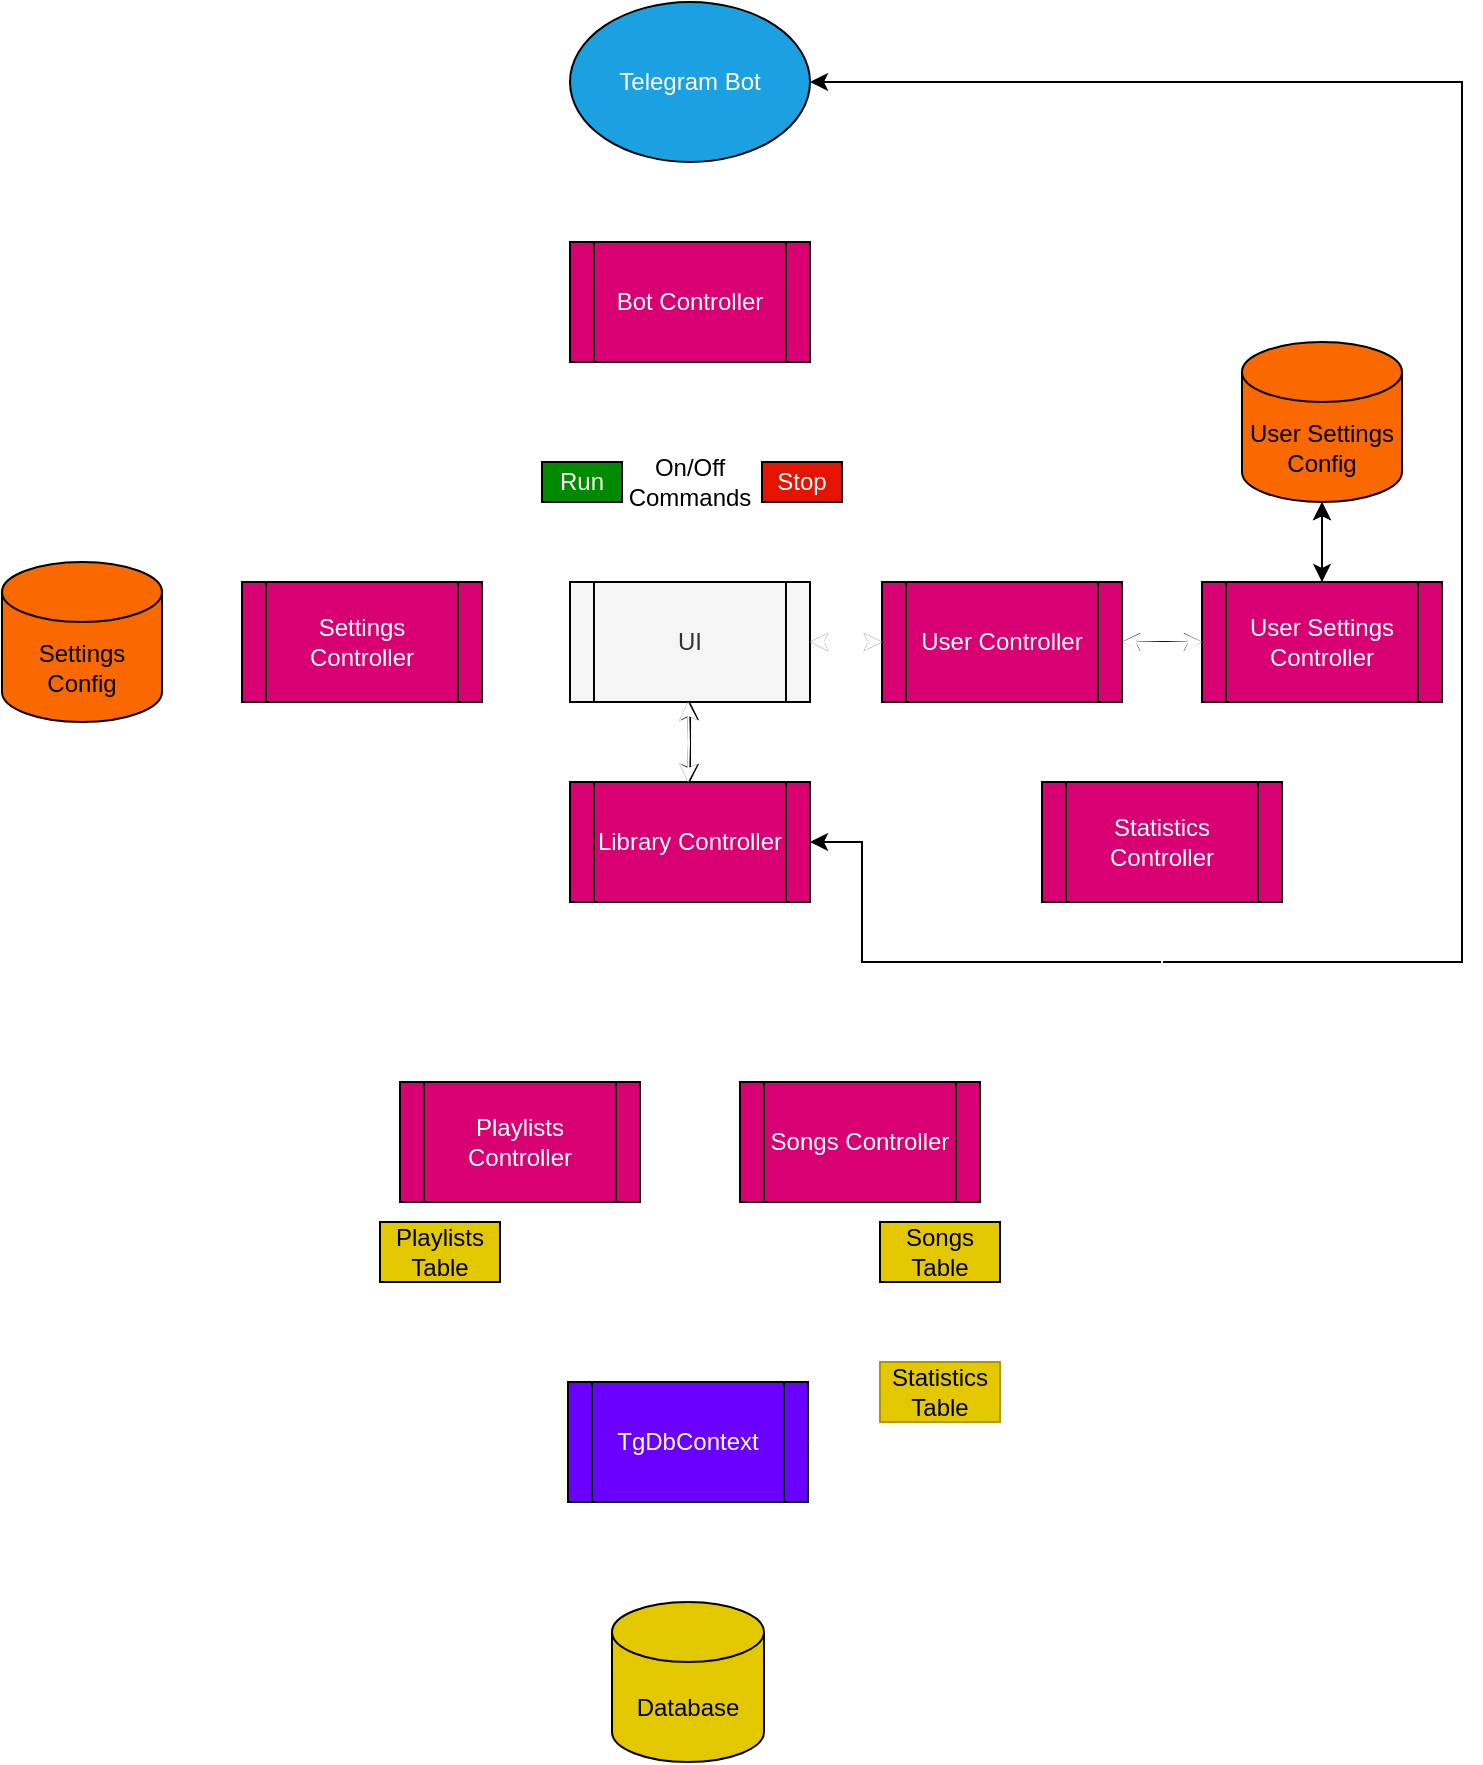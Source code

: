 <mxfile version="17.4.2" type="device"><diagram id="K7L2MCH8mxib-NinZvFi" name="Main scheme"><mxGraphModel dx="1038" dy="649" grid="1" gridSize="10" guides="1" tooltips="1" connect="1" arrows="1" fold="1" page="1" pageScale="1" pageWidth="827" pageHeight="1169" math="0" shadow="0"><root><mxCell id="0"/><mxCell id="1" parent="0"/><mxCell id="Zye489CyhA5yvwphTFXY-16" style="edgeStyle=orthogonalEdgeStyle;orthogonalLoop=1;jettySize=auto;html=1;entryX=0.5;entryY=0;entryDx=0;entryDy=0;startArrow=classic;startFill=1;strokeColor=#FFFFFF;rounded=0;" parent="1" source="80mNMMv6mX0Th1-omtdC-20" target="Zye489CyhA5yvwphTFXY-15" edge="1"><mxGeometry relative="1" as="geometry"/></mxCell><mxCell id="80mNMMv6mX0Th1-omtdC-3" value="" style="edgeStyle=orthogonalEdgeStyle;orthogonalLoop=1;jettySize=auto;html=1;strokeColor=#FFFFFF;rounded=0;" parent="1" source="80mNMMv6mX0Th1-omtdC-1" target="80mNMMv6mX0Th1-omtdC-2" edge="1"><mxGeometry relative="1" as="geometry"/></mxCell><mxCell id="80mNMMv6mX0Th1-omtdC-7" value="" style="edgeStyle=orthogonalEdgeStyle;orthogonalLoop=1;jettySize=auto;html=1;strokeColor=#FFFFFF;rounded=0;" parent="1" source="80mNMMv6mX0Th1-omtdC-1" target="80mNMMv6mX0Th1-omtdC-6" edge="1"><mxGeometry relative="1" as="geometry"/></mxCell><mxCell id="Zye489CyhA5yvwphTFXY-18" style="edgeStyle=orthogonalEdgeStyle;orthogonalLoop=1;jettySize=auto;html=1;exitX=1;exitY=0.5;exitDx=0;exitDy=0;entryX=0;entryY=0.5;entryDx=0;entryDy=0;startArrow=classic;startFill=1;strokeColor=#000000;rounded=0;" parent="1" source="80mNMMv6mX0Th1-omtdC-1" target="Zye489CyhA5yvwphTFXY-2" edge="1"><mxGeometry relative="1" as="geometry"/></mxCell><mxCell id="Zye489CyhA5yvwphTFXY-19" style="edgeStyle=orthogonalEdgeStyle;orthogonalLoop=1;jettySize=auto;html=1;startArrow=classic;startFill=1;strokeColor=#000000;rounded=0;" parent="1" source="80mNMMv6mX0Th1-omtdC-1" target="80mNMMv6mX0Th1-omtdC-20" edge="1"><mxGeometry relative="1" as="geometry"/></mxCell><mxCell id="Zye489CyhA5yvwphTFXY-20" style="edgeStyle=orthogonalEdgeStyle;orthogonalLoop=1;jettySize=auto;html=1;exitX=0;exitY=0.5;exitDx=0;exitDy=0;entryX=1;entryY=0.5;entryDx=0;entryDy=0;startArrow=classic;startFill=1;strokeColor=#FFFFFF;rounded=0;" parent="1" source="80mNMMv6mX0Th1-omtdC-1" target="Zye489CyhA5yvwphTFXY-9" edge="1"><mxGeometry relative="1" as="geometry"/></mxCell><mxCell id="80mNMMv6mX0Th1-omtdC-1" value="UI" style="shape=process;whiteSpace=wrap;html=1;backgroundOutline=1;fillColor=#f5f5f5;fontColor=#333333;strokeColor=#000000;rounded=0;" parent="1" vertex="1"><mxGeometry x="354" y="290" width="120" height="60" as="geometry"/></mxCell><mxCell id="80mNMMv6mX0Th1-omtdC-9" style="edgeStyle=orthogonalEdgeStyle;orthogonalLoop=1;jettySize=auto;html=1;entryX=0.5;entryY=1;entryDx=0;entryDy=0;strokeColor=#FFFFFF;rounded=0;" parent="1" source="80mNMMv6mX0Th1-omtdC-2" target="80mNMMv6mX0Th1-omtdC-8" edge="1"><mxGeometry relative="1" as="geometry"><Array as="points"><mxPoint x="360" y="210"/><mxPoint x="414" y="210"/></Array></mxGeometry></mxCell><mxCell id="80mNMMv6mX0Th1-omtdC-2" value="Run" style="whiteSpace=wrap;html=1;fillColor=#008a00;fontColor=#ffffff;strokeColor=#000000;rounded=0;" parent="1" vertex="1"><mxGeometry x="340" y="230" width="40" height="20" as="geometry"/></mxCell><mxCell id="80mNMMv6mX0Th1-omtdC-13" style="edgeStyle=orthogonalEdgeStyle;orthogonalLoop=1;jettySize=auto;html=1;entryX=0.5;entryY=1;entryDx=0;entryDy=0;strokeColor=#FFFFFF;rounded=0;" parent="1" source="80mNMMv6mX0Th1-omtdC-6" target="80mNMMv6mX0Th1-omtdC-8" edge="1"><mxGeometry relative="1" as="geometry"><Array as="points"><mxPoint x="470" y="210"/><mxPoint x="414" y="210"/></Array></mxGeometry></mxCell><mxCell id="80mNMMv6mX0Th1-omtdC-6" value="Stop" style="whiteSpace=wrap;html=1;fillColor=#e51400;fontColor=#ffffff;strokeColor=#000000;rounded=0;" parent="1" vertex="1"><mxGeometry x="450" y="230" width="40" height="20" as="geometry"/></mxCell><mxCell id="80mNMMv6mX0Th1-omtdC-24" style="edgeStyle=orthogonalEdgeStyle;orthogonalLoop=1;jettySize=auto;html=1;entryX=0.5;entryY=1;entryDx=0;entryDy=0;startArrow=classic;startFill=1;strokeColor=#FFFFFF;rounded=0;" parent="1" source="80mNMMv6mX0Th1-omtdC-8" target="80mNMMv6mX0Th1-omtdC-23" edge="1"><mxGeometry relative="1" as="geometry"/></mxCell><mxCell id="80mNMMv6mX0Th1-omtdC-8" value="Bot Controller" style="shape=process;whiteSpace=wrap;html=1;backgroundOutline=1;fillColor=#d80073;fontColor=#ffffff;strokeColor=#000000;rounded=0;" parent="1" vertex="1"><mxGeometry x="354" y="120" width="120" height="60" as="geometry"/></mxCell><mxCell id="Zye489CyhA5yvwphTFXY-26" style="edgeStyle=orthogonalEdgeStyle;orthogonalLoop=1;jettySize=auto;html=1;entryX=0.5;entryY=0;entryDx=0;entryDy=0;startArrow=classic;startFill=1;strokeColor=#FFFFFF;rounded=0;" parent="1" source="80mNMMv6mX0Th1-omtdC-20" target="Zye489CyhA5yvwphTFXY-24" edge="1"><mxGeometry relative="1" as="geometry"/></mxCell><mxCell id="80mNMMv6mX0Th1-omtdC-20" value="Library Controller" style="shape=process;whiteSpace=wrap;html=1;backgroundOutline=1;fillColor=#d80073;fontColor=#ffffff;strokeColor=#000000;rounded=0;" parent="1" vertex="1"><mxGeometry x="354" y="390" width="120" height="60" as="geometry"/></mxCell><mxCell id="LV-6Fn8tTF9TKh7ejwIK-4" style="edgeStyle=orthogonalEdgeStyle;rounded=0;jumpStyle=none;orthogonalLoop=1;jettySize=auto;html=1;shadow=0;startArrow=classic;startFill=1;strokeColor=default;entryX=1;entryY=0.5;entryDx=0;entryDy=0;" parent="1" source="80mNMMv6mX0Th1-omtdC-23" edge="1" target="80mNMMv6mX0Th1-omtdC-20"><mxGeometry relative="1" as="geometry"><mxPoint x="670" y="480" as="targetPoint"/><Array as="points"><mxPoint x="800" y="40"/><mxPoint x="800" y="480"/><mxPoint x="500" y="480"/><mxPoint x="500" y="420"/></Array></mxGeometry></mxCell><mxCell id="80mNMMv6mX0Th1-omtdC-23" value="Telegram Bot" style="ellipse;whiteSpace=wrap;html=1;fillColor=#1ba1e2;fontColor=#ffffff;strokeColor=#000000;rounded=0;" parent="1" vertex="1"><mxGeometry x="354" width="120" height="80" as="geometry"/></mxCell><mxCell id="Zye489CyhA5yvwphTFXY-28" style="edgeStyle=orthogonalEdgeStyle;orthogonalLoop=1;jettySize=auto;html=1;entryX=0;entryY=0.5;entryDx=0;entryDy=0;startArrow=classic;startFill=1;strokeColor=#000000;rounded=0;" parent="1" source="Zye489CyhA5yvwphTFXY-2" target="Zye489CyhA5yvwphTFXY-27" edge="1"><mxGeometry relative="1" as="geometry"/></mxCell><mxCell id="Zye489CyhA5yvwphTFXY-49" style="edgeStyle=orthogonalEdgeStyle;orthogonalLoop=1;jettySize=auto;html=1;entryX=0.5;entryY=0;entryDx=0;entryDy=0;startArrow=classic;startFill=1;strokeColor=#FFFFFF;rounded=0;" parent="1" source="Zye489CyhA5yvwphTFXY-2" target="Zye489CyhA5yvwphTFXY-48" edge="1"><mxGeometry relative="1" as="geometry"/></mxCell><mxCell id="Zye489CyhA5yvwphTFXY-2" value="User Controller" style="shape=process;whiteSpace=wrap;html=1;backgroundOutline=1;fillColor=#d80073;fontColor=#ffffff;strokeColor=#000000;gradientColor=none;rounded=0;" parent="1" vertex="1"><mxGeometry x="510" y="290" width="120" height="60" as="geometry"/></mxCell><mxCell id="Zye489CyhA5yvwphTFXY-21" style="edgeStyle=orthogonalEdgeStyle;orthogonalLoop=1;jettySize=auto;html=1;exitX=0;exitY=0.5;exitDx=0;exitDy=0;entryX=1;entryY=0.5;entryDx=0;entryDy=0;entryPerimeter=0;startArrow=classic;startFill=1;strokeColor=#FFFFFF;rounded=0;" parent="1" source="Zye489CyhA5yvwphTFXY-9" target="Zye489CyhA5yvwphTFXY-10" edge="1"><mxGeometry relative="1" as="geometry"/></mxCell><mxCell id="Zye489CyhA5yvwphTFXY-9" value="Settings Controller" style="shape=process;whiteSpace=wrap;html=1;backgroundOutline=1;fillColor=#d80073;fontColor=#ffffff;strokeColor=#000000;rounded=0;" parent="1" vertex="1"><mxGeometry x="190" y="290" width="120" height="60" as="geometry"/></mxCell><mxCell id="Zye489CyhA5yvwphTFXY-10" value="Settings Config" style="shape=cylinder3;whiteSpace=wrap;html=1;boundedLbl=1;backgroundOutline=1;size=15;fillColor=#fa6800;fontColor=#000000;strokeColor=#000000;rounded=0;" parent="1" vertex="1"><mxGeometry x="70" y="280" width="80" height="80" as="geometry"/></mxCell><mxCell id="Zye489CyhA5yvwphTFXY-36" style="edgeStyle=orthogonalEdgeStyle;orthogonalLoop=1;jettySize=auto;html=1;entryX=0.75;entryY=0;entryDx=0;entryDy=0;startArrow=classic;startFill=1;strokeColor=#FFFFFF;rounded=0;" parent="1" source="Zye489CyhA5yvwphTFXY-15" target="Zye489CyhA5yvwphTFXY-33" edge="1"><mxGeometry relative="1" as="geometry"/></mxCell><mxCell id="Zye489CyhA5yvwphTFXY-15" value="Songs Controller" style="shape=process;whiteSpace=wrap;html=1;backgroundOutline=1;fillColor=#d80073;fontColor=#ffffff;strokeColor=#000000;rounded=0;" parent="1" vertex="1"><mxGeometry x="439" y="540" width="120" height="60" as="geometry"/></mxCell><mxCell id="Zye489CyhA5yvwphTFXY-22" value="Database" style="shape=cylinder3;whiteSpace=wrap;html=1;boundedLbl=1;backgroundOutline=1;size=15;fillColor=#e3c800;fontColor=#000000;strokeColor=#000000;rounded=0;" parent="1" vertex="1"><mxGeometry x="375" y="800" width="76" height="80" as="geometry"/></mxCell><mxCell id="Zye489CyhA5yvwphTFXY-34" style="edgeStyle=orthogonalEdgeStyle;orthogonalLoop=1;jettySize=auto;html=1;entryX=0.25;entryY=0;entryDx=0;entryDy=0;startArrow=classic;startFill=1;strokeColor=#FFFFFF;rounded=0;" parent="1" source="Zye489CyhA5yvwphTFXY-24" target="Zye489CyhA5yvwphTFXY-33" edge="1"><mxGeometry relative="1" as="geometry"/></mxCell><mxCell id="Zye489CyhA5yvwphTFXY-24" value="Playlists Controller" style="shape=process;whiteSpace=wrap;html=1;backgroundOutline=1;fillColor=#d80073;fontColor=#ffffff;strokeColor=#000000;rounded=0;" parent="1" vertex="1"><mxGeometry x="269" y="540" width="120" height="60" as="geometry"/></mxCell><mxCell id="Zye489CyhA5yvwphTFXY-53" style="edgeStyle=orthogonalEdgeStyle;rounded=0;orthogonalLoop=1;jettySize=auto;html=1;exitX=0.5;exitY=0;exitDx=0;exitDy=0;entryX=0.5;entryY=1;entryDx=0;entryDy=0;entryPerimeter=0;" parent="1" source="Zye489CyhA5yvwphTFXY-27" target="Zye489CyhA5yvwphTFXY-31" edge="1"><mxGeometry relative="1" as="geometry"/></mxCell><mxCell id="LV-6Fn8tTF9TKh7ejwIK-1" value="" style="edgeStyle=orthogonalEdgeStyle;rounded=0;orthogonalLoop=1;jettySize=auto;html=1;startArrow=classic;startFill=1;" parent="1" source="Zye489CyhA5yvwphTFXY-27" target="Zye489CyhA5yvwphTFXY-31" edge="1"><mxGeometry relative="1" as="geometry"/></mxCell><mxCell id="Zye489CyhA5yvwphTFXY-27" value="User Settings Controller" style="shape=process;whiteSpace=wrap;html=1;backgroundOutline=1;fillColor=#d80073;fontColor=#ffffff;strokeColor=#000000;rounded=0;" parent="1" vertex="1"><mxGeometry x="670" y="290" width="120" height="60" as="geometry"/></mxCell><mxCell id="Zye489CyhA5yvwphTFXY-29" value="Playlists Table" style="text;html=1;strokeColor=#000000;fillColor=#e3c800;align=center;verticalAlign=middle;whiteSpace=wrap;fontColor=#000000;rounded=0;" parent="1" vertex="1"><mxGeometry x="259" y="610" width="60" height="30" as="geometry"/></mxCell><mxCell id="Zye489CyhA5yvwphTFXY-30" value="Songs Table" style="text;html=1;align=center;verticalAlign=middle;whiteSpace=wrap;fillColor=#e3c800;strokeColor=#000000;fontColor=#000000;rounded=0;" parent="1" vertex="1"><mxGeometry x="509" y="610" width="60" height="30" as="geometry"/></mxCell><mxCell id="Zye489CyhA5yvwphTFXY-31" value="User Settings Config" style="shape=cylinder3;whiteSpace=wrap;html=1;boundedLbl=1;backgroundOutline=1;size=15;fillColor=#fa6800;fontColor=#000000;strokeColor=#000000;rounded=0;" parent="1" vertex="1"><mxGeometry x="690" y="170" width="80" height="80" as="geometry"/></mxCell><mxCell id="Zye489CyhA5yvwphTFXY-46" style="edgeStyle=orthogonalEdgeStyle;orthogonalLoop=1;jettySize=auto;html=1;entryX=0.5;entryY=0;entryDx=0;entryDy=0;entryPerimeter=0;startArrow=classic;startFill=1;strokeColor=#FFFFFF;rounded=0;" parent="1" source="Zye489CyhA5yvwphTFXY-33" target="Zye489CyhA5yvwphTFXY-22" edge="1"><mxGeometry relative="1" as="geometry"/></mxCell><mxCell id="Zye489CyhA5yvwphTFXY-33" value="TgDbContext" style="shape=process;whiteSpace=wrap;html=1;backgroundOutline=1;strokeColor=#000000;fillColor=#6a00ff;fontColor=#ffffff;rounded=0;" parent="1" vertex="1"><mxGeometry x="353" y="690" width="120" height="60" as="geometry"/></mxCell><mxCell id="Zye489CyhA5yvwphTFXY-39" style="edgeStyle=orthogonalEdgeStyle;orthogonalLoop=1;jettySize=auto;html=1;startArrow=classic;startFill=1;strokeColor=#000000;rounded=0;" parent="1" edge="1"><mxGeometry relative="1" as="geometry"><mxPoint x="413" y="350" as="sourcePoint"/><mxPoint x="413" y="390" as="targetPoint"/></mxGeometry></mxCell><mxCell id="Zye489CyhA5yvwphTFXY-41" style="edgeStyle=orthogonalEdgeStyle;orthogonalLoop=1;jettySize=auto;html=1;startArrow=classic;startFill=1;strokeColor=#FFFFFF;rounded=0;" parent="1" edge="1"><mxGeometry relative="1" as="geometry"><mxPoint x="413" y="350" as="sourcePoint"/><mxPoint x="413" y="390" as="targetPoint"/></mxGeometry></mxCell><mxCell id="Zye489CyhA5yvwphTFXY-43" style="edgeStyle=orthogonalEdgeStyle;orthogonalLoop=1;jettySize=auto;html=1;exitX=1;exitY=0.5;exitDx=0;exitDy=0;entryX=0;entryY=0.5;entryDx=0;entryDy=0;startArrow=classic;startFill=1;strokeColor=#FFFFFF;rounded=0;" parent="1" edge="1"><mxGeometry relative="1" as="geometry"><mxPoint x="474" y="320" as="sourcePoint"/><mxPoint x="510" y="320" as="targetPoint"/></mxGeometry></mxCell><mxCell id="Zye489CyhA5yvwphTFXY-44" style="edgeStyle=orthogonalEdgeStyle;orthogonalLoop=1;jettySize=auto;html=1;entryX=0;entryY=0.5;entryDx=0;entryDy=0;startArrow=classic;startFill=1;strokeColor=#FFFFFF;rounded=0;" parent="1" target="Zye489CyhA5yvwphTFXY-27" edge="1"><mxGeometry relative="1" as="geometry"><mxPoint x="630" y="320" as="sourcePoint"/><mxPoint x="670" y="320" as="targetPoint"/></mxGeometry></mxCell><mxCell id="Zye489CyhA5yvwphTFXY-47" value="On/Off Commands" style="text;html=1;strokeColor=none;fillColor=none;align=center;verticalAlign=middle;whiteSpace=wrap;rounded=0;" parent="1" vertex="1"><mxGeometry x="384" y="225" width="60" height="30" as="geometry"/></mxCell><mxCell id="Zye489CyhA5yvwphTFXY-51" style="edgeStyle=orthogonalEdgeStyle;orthogonalLoop=1;jettySize=auto;html=1;startArrow=classic;startFill=1;strokeColor=#FFFFFF;entryX=1;entryY=0.5;entryDx=0;entryDy=0;exitX=0.5;exitY=1;exitDx=0;exitDy=0;rounded=0;" parent="1" source="Zye489CyhA5yvwphTFXY-48" target="Zye489CyhA5yvwphTFXY-33" edge="1"><mxGeometry relative="1" as="geometry"><mxPoint x="570" y="660" as="targetPoint"/></mxGeometry></mxCell><mxCell id="Zye489CyhA5yvwphTFXY-48" value="Statistics Controller" style="shape=process;whiteSpace=wrap;html=1;backgroundOutline=1;strokeColor=#000000;fillColor=#d80073;fontColor=#ffffff;rounded=0;" parent="1" vertex="1"><mxGeometry x="590" y="390" width="120" height="60" as="geometry"/></mxCell><mxCell id="Zye489CyhA5yvwphTFXY-52" value="Statistics Table" style="text;html=1;strokeColor=#B09500;fillColor=#e3c800;align=center;verticalAlign=middle;whiteSpace=wrap;fontColor=#000000;rounded=0;" parent="1" vertex="1"><mxGeometry x="509" y="680" width="60" height="30" as="geometry"/></mxCell></root></mxGraphModel></diagram></mxfile>